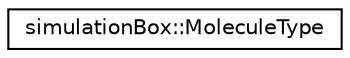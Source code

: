 digraph "Graphical Class Hierarchy"
{
 // LATEX_PDF_SIZE
  edge [fontname="Helvetica",fontsize="10",labelfontname="Helvetica",labelfontsize="10"];
  node [fontname="Helvetica",fontsize="10",shape=record];
  rankdir="LR";
  Node0 [label="simulationBox::MoleculeType",height=0.2,width=0.4,color="black", fillcolor="white", style="filled",URL="$classsimulationBox_1_1MoleculeType.html",tooltip="containing all information about a molecule type"];
}
